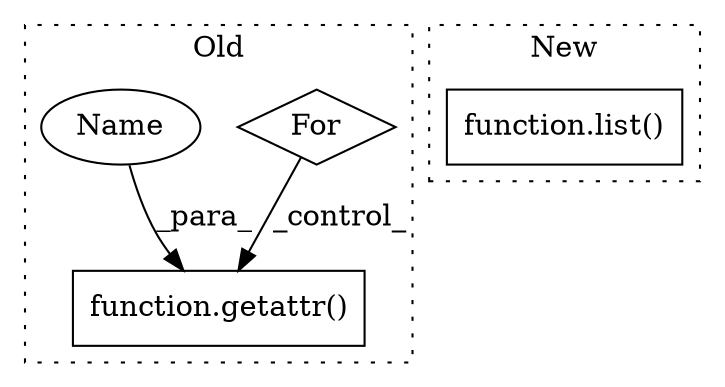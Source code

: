 digraph G {
subgraph cluster0 {
1 [label="function.getattr()" a="75" s="5868,5931" l="45,34" shape="box"];
3 [label="For" a="107" s="5769,5794" l="4,34" shape="diamond"];
4 [label="Name" a="87" s="5923" l="8" shape="ellipse"];
label = "Old";
style="dotted";
}
subgraph cluster1 {
2 [label="function.list()" a="75" s="5682,5741" l="30,22" shape="box"];
label = "New";
style="dotted";
}
3 -> 1 [label="_control_"];
4 -> 1 [label="_para_"];
}